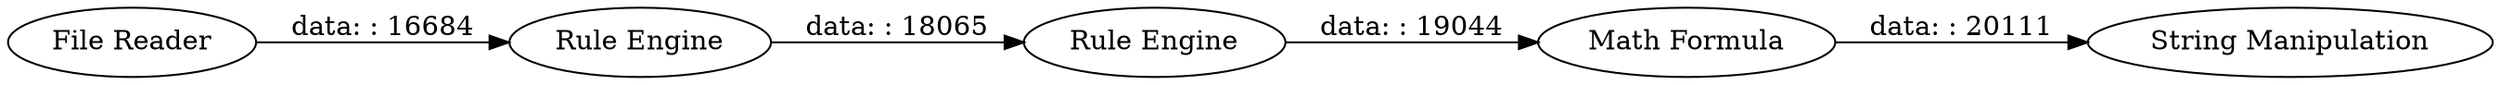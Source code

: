 digraph {
	"582799824065175824_10" [label="Math Formula"]
	"582799824065175824_11" [label="String Manipulation"]
	"582799824065175824_3" [label="Rule Engine"]
	"582799824065175824_4" [label="Rule Engine"]
	"582799824065175824_12" [label="File Reader"]
	"582799824065175824_4" -> "582799824065175824_10" [label="data: : 19044"]
	"582799824065175824_3" -> "582799824065175824_4" [label="data: : 18065"]
	"582799824065175824_10" -> "582799824065175824_11" [label="data: : 20111"]
	"582799824065175824_12" -> "582799824065175824_3" [label="data: : 16684"]
	rankdir=LR
}

